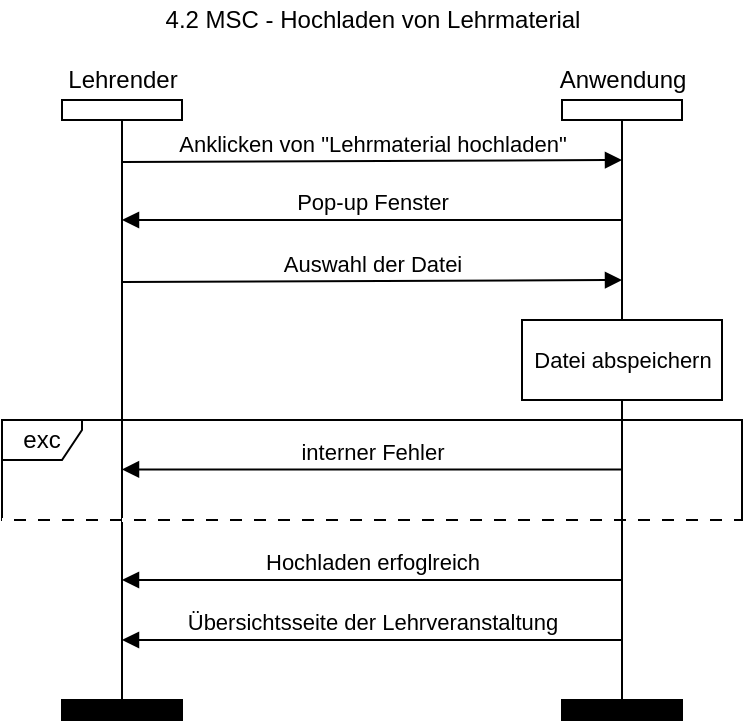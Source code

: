 <mxfile version="14.5.1" type="device"><diagram id="kgpKYQtTHZ0yAKxKKP6v" name="Page-1"><mxGraphModel dx="495" dy="671" grid="1" gridSize="10" guides="1" tooltips="1" connect="1" arrows="1" fold="1" page="1" pageScale="1" pageWidth="850" pageHeight="1100" background="none" math="0" shadow="0"><root><mxCell id="0"/><mxCell id="1" parent="0"/><mxCell id="hktPIcWqlmCKD1C_lG92-15" style="rounded=0;orthogonalLoop=1;jettySize=auto;html=1;endArrow=none;endFill=0;entryX=0.5;entryY=1;entryDx=0;entryDy=0;" parent="1" edge="1"><mxGeometry relative="1" as="geometry"><mxPoint x="370" y="420" as="sourcePoint"/><mxPoint x="370" y="420" as="targetPoint"/></mxGeometry></mxCell><mxCell id="hktPIcWqlmCKD1C_lG92-6" value="" style="endArrow=none;html=1;exitX=0.5;exitY=0;exitDx=0;exitDy=0;" parent="1" source="hktPIcWqlmCKD1C_lG92-32" edge="1"><mxGeometry width="50" height="50" relative="1" as="geometry"><mxPoint x="120" y="470" as="sourcePoint"/><mxPoint x="120" y="120" as="targetPoint"/></mxGeometry></mxCell><mxCell id="hktPIcWqlmCKD1C_lG92-11" value="Anklicken von &quot;Lehrmaterial hochladen&quot;" style="html=1;verticalAlign=bottom;endArrow=block;" parent="1" edge="1"><mxGeometry width="80" relative="1" as="geometry"><mxPoint x="120" y="141" as="sourcePoint"/><mxPoint x="370" y="140" as="targetPoint"/></mxGeometry></mxCell><mxCell id="hktPIcWqlmCKD1C_lG92-14" value="Übersichtsseite der Lehrveranstaltung" style="html=1;verticalAlign=bottom;endArrow=block;" parent="1" edge="1"><mxGeometry width="80" relative="1" as="geometry"><mxPoint x="370" y="380" as="sourcePoint"/><mxPoint x="120" y="380" as="targetPoint"/></mxGeometry></mxCell><mxCell id="hktPIcWqlmCKD1C_lG92-21" value="" style="html=1;" parent="1" vertex="1"><mxGeometry x="90" y="110" width="60" height="10" as="geometry"/></mxCell><mxCell id="hktPIcWqlmCKD1C_lG92-23" style="rounded=0;orthogonalLoop=1;jettySize=auto;html=1;endArrow=none;endFill=0;entryX=0.5;entryY=0;entryDx=0;entryDy=0;" parent="1" target="hktPIcWqlmCKD1C_lG92-33" edge="1"><mxGeometry relative="1" as="geometry"><mxPoint x="370" y="120" as="sourcePoint"/><mxPoint x="370" y="470" as="targetPoint"/></mxGeometry></mxCell><mxCell id="hktPIcWqlmCKD1C_lG92-25" value="&lt;span style=&quot;font-size: 11px&quot;&gt;Datei abspeichern&lt;/span&gt;" style="html=1;rounded=0;fillColor=#FFFFFF;" parent="1" vertex="1"><mxGeometry x="320" y="220" width="100" height="40" as="geometry"/></mxCell><mxCell id="hktPIcWqlmCKD1C_lG92-29" value="Lehrender" style="text;html=1;align=center;verticalAlign=middle;resizable=0;points=[];autosize=1;" parent="1" vertex="1"><mxGeometry x="85" y="90" width="70" height="20" as="geometry"/></mxCell><mxCell id="hktPIcWqlmCKD1C_lG92-30" value="Anwendung" style="text;html=1;align=center;verticalAlign=middle;resizable=0;points=[];autosize=1;" parent="1" vertex="1"><mxGeometry x="330" y="90" width="80" height="20" as="geometry"/></mxCell><mxCell id="hktPIcWqlmCKD1C_lG92-31" value="" style="html=1;" parent="1" vertex="1"><mxGeometry x="340" y="110" width="60" height="10" as="geometry"/></mxCell><mxCell id="hktPIcWqlmCKD1C_lG92-32" value="" style="html=1;fillColor=#000000;" parent="1" vertex="1"><mxGeometry x="90" y="410" width="60" height="10" as="geometry"/></mxCell><mxCell id="hktPIcWqlmCKD1C_lG92-33" value="" style="html=1;fillColor=#000000;" parent="1" vertex="1"><mxGeometry x="340" y="410" width="60" height="10" as="geometry"/></mxCell><mxCell id="hktPIcWqlmCKD1C_lG92-43" value="exc" style="shape=umlFrame;whiteSpace=wrap;html=1;rounded=0;strokeWidth=1;fillColor=none;width=40;height=20;shadow=0;" parent="1" vertex="1"><mxGeometry x="60" y="270" width="370" height="50" as="geometry"/></mxCell><mxCell id="h6IzzElKhgnJlMVYleQr-14" value="interner Fehler" style="html=1;verticalAlign=bottom;endArrow=block;" parent="1" edge="1"><mxGeometry width="80" relative="1" as="geometry"><mxPoint x="370" y="294.71" as="sourcePoint"/><mxPoint x="120" y="294.71" as="targetPoint"/></mxGeometry></mxCell><mxCell id="DikW_c4kKy7S5c6zryXh-1" value="4.2 MSC - Hochladen von Lehrmaterial" style="text;html=1;align=center;verticalAlign=middle;resizable=0;points=[];autosize=1;" parent="1" vertex="1"><mxGeometry x="135" y="60" width="220" height="20" as="geometry"/></mxCell><mxCell id="DikW_c4kKy7S5c6zryXh-2" value="Pop-up Fenster" style="html=1;verticalAlign=bottom;endArrow=block;" parent="1" edge="1"><mxGeometry width="80" relative="1" as="geometry"><mxPoint x="370" y="170" as="sourcePoint"/><mxPoint x="120" y="170" as="targetPoint"/></mxGeometry></mxCell><mxCell id="DikW_c4kKy7S5c6zryXh-3" value="Auswahl der Datei" style="html=1;verticalAlign=bottom;endArrow=block;" parent="1" edge="1"><mxGeometry width="80" relative="1" as="geometry"><mxPoint x="120" y="201.0" as="sourcePoint"/><mxPoint x="370" y="200" as="targetPoint"/></mxGeometry></mxCell><mxCell id="DikW_c4kKy7S5c6zryXh-4" value="Hochladen erfoglreich" style="html=1;verticalAlign=bottom;endArrow=block;" parent="1" edge="1"><mxGeometry width="80" relative="1" as="geometry"><mxPoint x="370" y="350" as="sourcePoint"/><mxPoint x="120" y="350" as="targetPoint"/></mxGeometry></mxCell><mxCell id="k6zo6wOkRC7BVPA0T_dN-1" value="" style="endArrow=none;dashed=1;html=1;strokeColor=#FFFFFF;strokeWidth=2;entryX=1;entryY=0.993;entryDx=0;entryDy=0;entryPerimeter=0;exitX=-0.002;exitY=0.993;exitDx=0;exitDy=0;exitPerimeter=0;" edge="1" parent="1"><mxGeometry width="50" height="50" relative="1" as="geometry"><mxPoint x="60.0" y="320" as="sourcePoint"/><mxPoint x="430.74" y="320" as="targetPoint"/></mxGeometry></mxCell></root></mxGraphModel></diagram></mxfile>